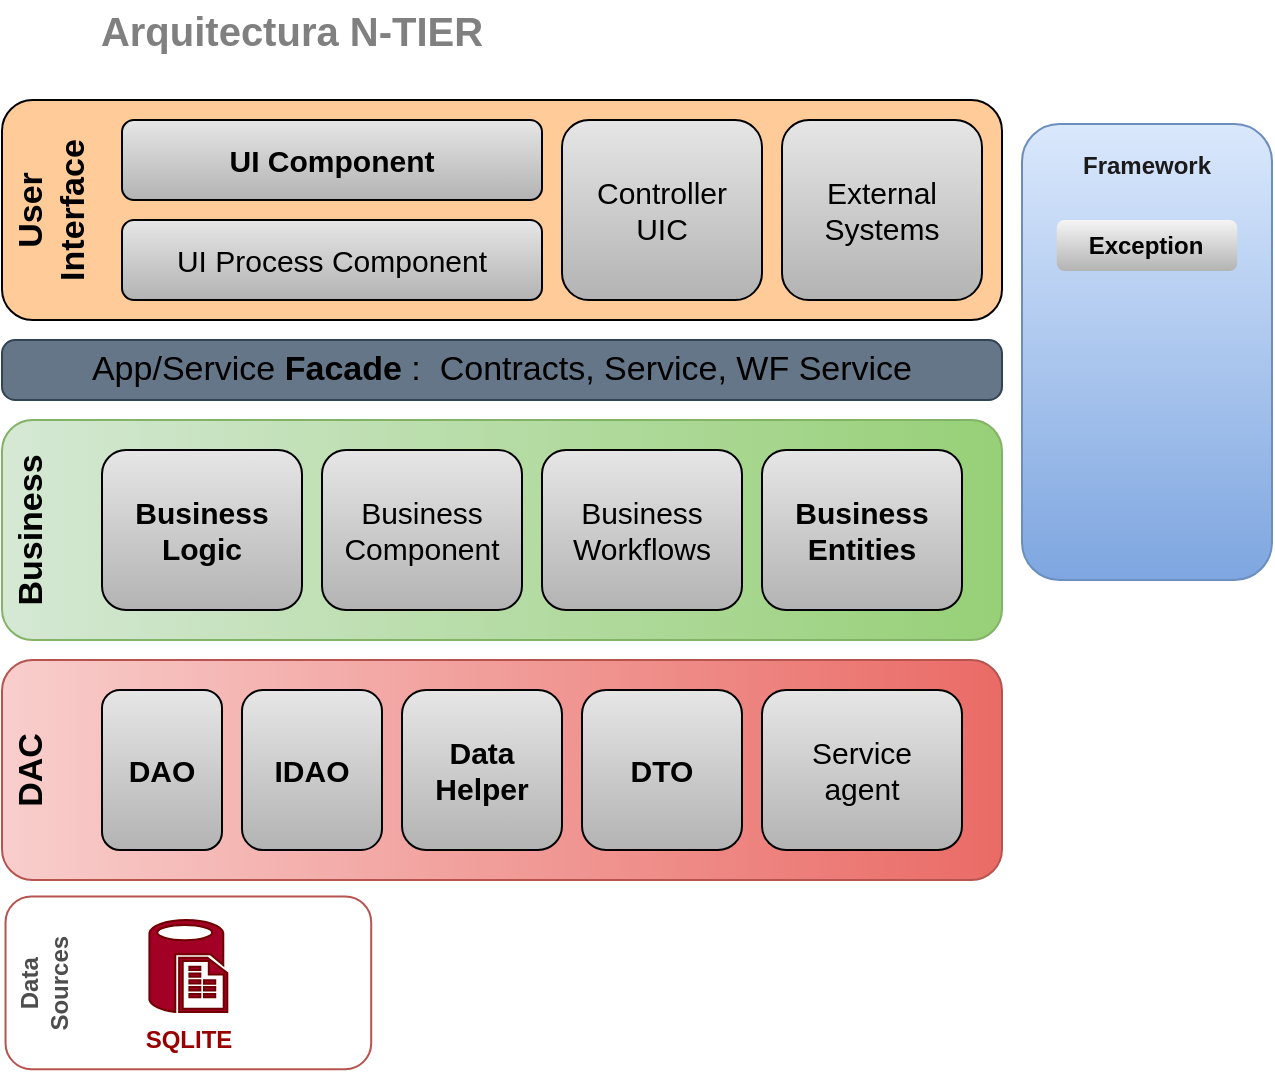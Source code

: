 <mxfile>
    <diagram id="i1sOJo1hiXwPGtOnjkky" name="Page-1">
        <mxGraphModel dx="1049" dy="497" grid="1" gridSize="10" guides="1" tooltips="1" connect="1" arrows="1" fold="1" page="1" pageScale="1" pageWidth="850" pageHeight="1100" math="0" shadow="0">
            <root>
                <mxCell id="0"/>
                <mxCell id="1" parent="0"/>
                <mxCell id="2" value="Arquitectura N-TIER" style="text;html=1;strokeColor=none;fillColor=none;align=center;verticalAlign=middle;whiteSpace=wrap;rounded=0;fontSize=20;fontColor=#808080;fontStyle=1" parent="1" vertex="1">
                    <mxGeometry x="140" y="160" width="210" height="30" as="geometry"/>
                </mxCell>
                <mxCell id="3" value="" style="rounded=1;whiteSpace=wrap;html=1;fillColor=#FFCC99;glass=0;shadow=0;gradientColor=none;arcSize=14;" parent="1" vertex="1">
                    <mxGeometry x="100" y="210" width="500" height="110" as="geometry"/>
                </mxCell>
                <mxCell id="4" value="UI Component" style="rounded=1;whiteSpace=wrap;html=1;shadow=0;glass=0;sketch=0;fontSize=15;fontColor=#000000;fillColor=#E6E6E6;gradientColor=#B3B3B3;labelBackgroundColor=none;fontStyle=1" parent="1" vertex="1">
                    <mxGeometry x="160" y="220" width="210" height="40" as="geometry"/>
                </mxCell>
                <mxCell id="5" value="UI Process Component" style="rounded=1;whiteSpace=wrap;html=1;shadow=0;glass=0;sketch=0;fontSize=15;fontColor=#000000;fillColor=#E6E6E6;gradientColor=#B3B3B3;labelBackgroundColor=none;fontStyle=0" parent="1" vertex="1">
                    <mxGeometry x="160" y="270" width="210" height="40" as="geometry"/>
                </mxCell>
                <mxCell id="6" value="Controller&lt;br&gt;UIC" style="rounded=1;whiteSpace=wrap;html=1;shadow=0;glass=0;sketch=0;fontSize=15;fontColor=#000000;fillColor=#E6E6E6;gradientColor=#B3B3B3;labelBackgroundColor=none;fontStyle=0" parent="1" vertex="1">
                    <mxGeometry x="380" y="220" width="100" height="90" as="geometry"/>
                </mxCell>
                <mxCell id="7" value="External&lt;br&gt;Systems" style="rounded=1;whiteSpace=wrap;html=1;shadow=0;glass=0;sketch=0;fontSize=15;fontColor=#000000;fillColor=#E6E6E6;gradientColor=#B3B3B3;labelBackgroundColor=none;fontStyle=0" parent="1" vertex="1">
                    <mxGeometry x="490" y="220" width="100" height="90" as="geometry"/>
                </mxCell>
                <mxCell id="8" value="User &lt;br style=&quot;font-size: 17px;&quot;&gt;Interface" style="text;html=1;strokeColor=none;fillColor=none;align=center;verticalAlign=middle;whiteSpace=wrap;rounded=0;fontSize=17;fontColor=#000000;fontStyle=1;rotation=-90;" parent="1" vertex="1">
                    <mxGeometry x="50" y="250" width="150" height="30" as="geometry"/>
                </mxCell>
                <mxCell id="9" value="App/Service &lt;b style=&quot;font-size: 17px;&quot;&gt;Facade&lt;/b&gt;&amp;nbsp;:&amp;nbsp; Contracts, Service, WF Service" style="rounded=1;whiteSpace=wrap;html=1;fillColor=#647687;glass=0;shadow=0;arcSize=22;fontColor=#000000;strokeColor=#314354;fontSize=17;" parent="1" vertex="1">
                    <mxGeometry x="100" y="330" width="500" height="30" as="geometry"/>
                </mxCell>
                <mxCell id="10" value="" style="rounded=1;whiteSpace=wrap;html=1;fillColor=#d5e8d4;glass=0;shadow=0;arcSize=14;strokeColor=#82b366;gradientColor=#97d077;gradientDirection=east;" parent="1" vertex="1">
                    <mxGeometry x="100" y="370" width="500" height="110" as="geometry"/>
                </mxCell>
                <mxCell id="11" value="Business&lt;br&gt;Entities" style="rounded=1;whiteSpace=wrap;html=1;shadow=0;glass=0;sketch=0;fontSize=15;fontColor=#000000;fillColor=#E6E6E6;gradientColor=#B3B3B3;labelBackgroundColor=none;fontStyle=1" parent="1" vertex="1">
                    <mxGeometry x="480" y="385" width="100" height="80" as="geometry"/>
                </mxCell>
                <mxCell id="12" value="Business&lt;br&gt;Workflows" style="rounded=1;whiteSpace=wrap;html=1;shadow=0;glass=0;sketch=0;fontSize=15;fontColor=#000000;fillColor=#E6E6E6;gradientColor=#B3B3B3;labelBackgroundColor=none;fontStyle=0" parent="1" vertex="1">
                    <mxGeometry x="370" y="385" width="100" height="80" as="geometry"/>
                </mxCell>
                <mxCell id="14" value="Business&lt;br&gt;Component" style="rounded=1;whiteSpace=wrap;html=1;shadow=0;glass=0;sketch=0;fontSize=15;fontColor=#000000;fillColor=#E6E6E6;gradientColor=#B3B3B3;labelBackgroundColor=none;fontStyle=0" parent="1" vertex="1">
                    <mxGeometry x="260" y="385" width="100" height="80" as="geometry"/>
                </mxCell>
                <mxCell id="15" value="Business&lt;br&gt;Logic" style="rounded=1;whiteSpace=wrap;html=1;shadow=0;glass=0;sketch=0;fontSize=15;fontColor=#000000;fillColor=#E6E6E6;gradientColor=#B3B3B3;labelBackgroundColor=none;fontStyle=1" parent="1" vertex="1">
                    <mxGeometry x="150" y="385" width="100" height="80" as="geometry"/>
                </mxCell>
                <mxCell id="16" value="Business" style="text;html=1;strokeColor=none;fillColor=none;align=center;verticalAlign=middle;whiteSpace=wrap;rounded=0;fontSize=17;fontColor=#000000;fontStyle=1;rotation=-90;" parent="1" vertex="1">
                    <mxGeometry x="40" y="410" width="150" height="30" as="geometry"/>
                </mxCell>
                <mxCell id="18" value="" style="rounded=1;whiteSpace=wrap;html=1;fillColor=#f8cecc;glass=0;shadow=0;arcSize=14;strokeColor=#b85450;gradientColor=#ea6b66;gradientDirection=east;" parent="1" vertex="1">
                    <mxGeometry x="100" y="490" width="500" height="110" as="geometry"/>
                </mxCell>
                <mxCell id="19" value="Service&lt;br&gt;agent" style="rounded=1;whiteSpace=wrap;html=1;shadow=0;glass=0;sketch=0;fontSize=15;fontColor=#000000;fillColor=#E6E6E6;gradientColor=#B3B3B3;labelBackgroundColor=none;fontStyle=0" parent="1" vertex="1">
                    <mxGeometry x="480" y="505" width="100" height="80" as="geometry"/>
                </mxCell>
                <mxCell id="20" value="DAO" style="rounded=1;whiteSpace=wrap;html=1;shadow=0;glass=0;sketch=0;fontSize=15;fontColor=#000000;fillColor=#E6E6E6;gradientColor=#B3B3B3;labelBackgroundColor=none;fontStyle=1" parent="1" vertex="1">
                    <mxGeometry x="150" y="505" width="60" height="80" as="geometry"/>
                </mxCell>
                <mxCell id="21" value="IDAO" style="rounded=1;whiteSpace=wrap;html=1;shadow=0;glass=0;sketch=0;fontSize=15;fontColor=#000000;fillColor=#E6E6E6;gradientColor=#B3B3B3;labelBackgroundColor=none;fontStyle=1" parent="1" vertex="1">
                    <mxGeometry x="220" y="505" width="70" height="80" as="geometry"/>
                </mxCell>
                <mxCell id="22" value="Data&lt;br&gt;Helper" style="rounded=1;whiteSpace=wrap;html=1;shadow=0;glass=0;sketch=0;fontSize=15;fontColor=#000000;fillColor=#E6E6E6;gradientColor=#B3B3B3;labelBackgroundColor=none;fontStyle=1" parent="1" vertex="1">
                    <mxGeometry x="300" y="505" width="80" height="80" as="geometry"/>
                </mxCell>
                <mxCell id="23" value="DTO" style="rounded=1;whiteSpace=wrap;html=1;shadow=0;glass=0;sketch=0;fontSize=15;fontColor=#000000;fillColor=#E6E6E6;gradientColor=#B3B3B3;labelBackgroundColor=none;fontStyle=1" parent="1" vertex="1">
                    <mxGeometry x="390" y="505" width="80" height="80" as="geometry"/>
                </mxCell>
                <mxCell id="24" value="DAC" style="text;html=1;strokeColor=none;fillColor=none;align=center;verticalAlign=middle;whiteSpace=wrap;rounded=0;fontSize=17;fontColor=#000000;fontStyle=1;rotation=-90;" parent="1" vertex="1">
                    <mxGeometry x="40" y="530" width="150" height="30" as="geometry"/>
                </mxCell>
                <mxCell id="25" value="&lt;font color=&quot;#1a1a1a&quot;&gt;&lt;b&gt;Framework&lt;/b&gt;&lt;br&gt;&lt;br&gt;&lt;br&gt;&lt;br&gt;&lt;br&gt;&lt;br&gt;&lt;br&gt;&lt;br&gt;&lt;br&gt;&lt;br&gt;&lt;br&gt;&lt;br&gt;&lt;br&gt;&lt;br&gt;&lt;/font&gt;" style="rounded=1;whiteSpace=wrap;html=1;fillColor=#dae8fc;strokeColor=#6c8ebf;gradientColor=#7ea6e0;" parent="1" vertex="1">
                    <mxGeometry x="610" y="222" width="125" height="228" as="geometry"/>
                </mxCell>
                <mxCell id="29" value="&lt;span style=&quot;&quot;&gt;&lt;font color=&quot;#000000&quot;&gt;&lt;b&gt;Exception&lt;/b&gt;&lt;/font&gt;&lt;/span&gt;" style="rounded=1;whiteSpace=wrap;html=1;fillColor=#f5f5f5;strokeColor=none;gradientColor=#b3b3b3;" parent="1" vertex="1">
                    <mxGeometry x="627.4" y="270" width="90.19" height="25.56" as="geometry"/>
                </mxCell>
                <mxCell id="31" value="&lt;b style=&quot;&quot;&gt;&lt;font color=&quot;#4d4d4d&quot;&gt;Data&lt;br&gt;Sources&lt;br&gt;&lt;br&gt;&lt;br&gt;&lt;br&gt;&lt;br&gt;&lt;br&gt;&lt;br&gt;&lt;br&gt;&lt;br&gt;&lt;br&gt;&lt;/font&gt;&lt;br&gt;&lt;/b&gt;" style="rounded=1;whiteSpace=wrap;html=1;fillColor=none;strokeColor=#b85450;rotation=-90;gradientColor=#ea6b66;" parent="1" vertex="1">
                    <mxGeometry x="150" y="560" width="86.37" height="182.83" as="geometry"/>
                </mxCell>
                <mxCell id="32" value="&lt;b&gt;&lt;font color=&quot;#990000&quot;&gt;SQLITE&lt;/font&gt;&lt;/b&gt;" style="verticalLabelPosition=bottom;html=1;verticalAlign=top;align=center;strokeColor=#6F0000;fillColor=#a20025;shape=mxgraph.azure.sql_reporting;fontColor=#ffffff;" parent="1" vertex="1">
                    <mxGeometry x="173.71" y="620" width="38.95" height="46" as="geometry"/>
                </mxCell>
            </root>
        </mxGraphModel>
    </diagram>
</mxfile>